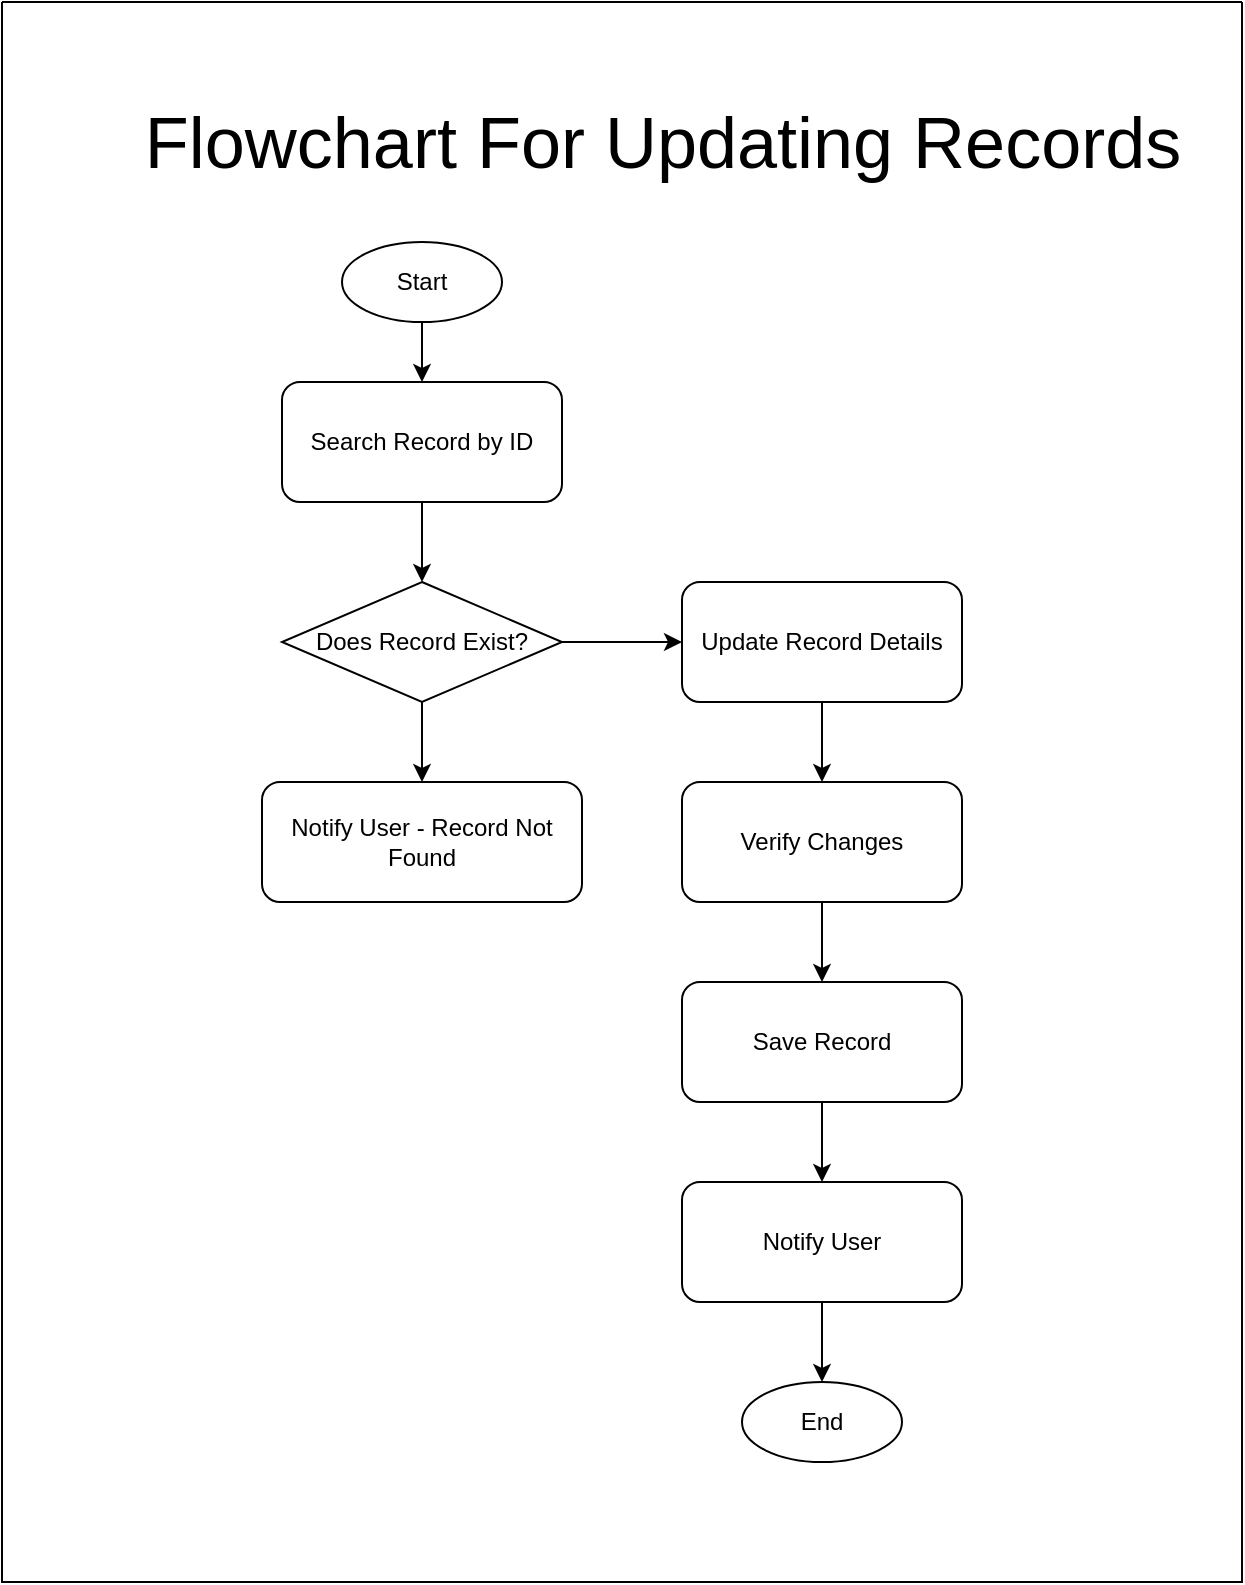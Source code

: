 <mxfile version="24.8.8">
  <diagram id="1" name="Update Record">
    <mxGraphModel dx="2670" dy="1982" grid="1" gridSize="10" guides="1" tooltips="1" connect="1" arrows="1" fold="1" page="1" pageScale="1" pageWidth="827" pageHeight="1169" math="0" shadow="0">
      <root>
        <mxCell id="0" />
        <mxCell id="1" parent="0" />
        <mxCell id="2" value="Start" style="ellipse;whiteSpace=wrap;html=1;aspect=fixed;" parent="1" vertex="1">
          <mxGeometry x="130" y="50" width="80" height="40" as="geometry" />
        </mxCell>
        <mxCell id="3" value="Search Record by ID" style="rounded=1;whiteSpace=wrap;html=1;" parent="1" vertex="1">
          <mxGeometry x="100" y="120" width="140" height="60" as="geometry" />
        </mxCell>
        <mxCell id="4" value="Does Record Exist?" style="rhombus;whiteSpace=wrap;html=1;" parent="1" vertex="1">
          <mxGeometry x="100" y="220" width="140" height="60" as="geometry" />
        </mxCell>
        <mxCell id="5" value="Update Record Details" style="rounded=1;whiteSpace=wrap;html=1;" parent="1" vertex="1">
          <mxGeometry x="300" y="220" width="140" height="60" as="geometry" />
        </mxCell>
        <mxCell id="6" value="Verify Changes" style="rounded=1;whiteSpace=wrap;html=1;" parent="1" vertex="1">
          <mxGeometry x="300" y="320" width="140" height="60" as="geometry" />
        </mxCell>
        <mxCell id="7" value="Save Record" style="rounded=1;whiteSpace=wrap;html=1;" parent="1" vertex="1">
          <mxGeometry x="300" y="420" width="140" height="60" as="geometry" />
        </mxCell>
        <mxCell id="8" value="Notify User" style="rounded=1;whiteSpace=wrap;html=1;" parent="1" vertex="1">
          <mxGeometry x="300" y="520" width="140" height="60" as="geometry" />
        </mxCell>
        <mxCell id="9" value="End" style="ellipse;whiteSpace=wrap;html=1;aspect=fixed;" parent="1" vertex="1">
          <mxGeometry x="330" y="620" width="80" height="40" as="geometry" />
        </mxCell>
        <mxCell id="10" value="Notify User - Record Not Found" style="rounded=1;whiteSpace=wrap;html=1;" parent="1" vertex="1">
          <mxGeometry x="90" y="320" width="160" height="60" as="geometry" />
        </mxCell>
        <mxCell id="11" parent="1" source="2" target="3" edge="1">
          <mxGeometry relative="1" as="geometry" />
        </mxCell>
        <mxCell id="12" parent="1" source="3" target="4" edge="1">
          <mxGeometry relative="1" as="geometry" />
        </mxCell>
        <mxCell id="13" parent="1" source="4" target="5" edge="1">
          <mxGeometry relative="1" as="geometry" />
        </mxCell>
        <mxCell id="14" parent="1" source="5" target="6" edge="1">
          <mxGeometry relative="1" as="geometry" />
        </mxCell>
        <mxCell id="15" parent="1" source="6" target="7" edge="1">
          <mxGeometry relative="1" as="geometry" />
        </mxCell>
        <mxCell id="16" parent="1" source="7" target="8" edge="1">
          <mxGeometry relative="1" as="geometry" />
        </mxCell>
        <mxCell id="17" parent="1" source="8" target="9" edge="1">
          <mxGeometry relative="1" as="geometry" />
        </mxCell>
        <mxCell id="18" parent="1" source="4" target="10" edge="1">
          <mxGeometry relative="1" as="geometry" />
        </mxCell>
        <mxCell id="PEs4e7Ik6pD5G6EU5pMc-18" value="&lt;font style=&quot;font-size: 36px;&quot;&gt;Flowchart For Updating Records&lt;/font&gt;" style="text;html=1;align=center;verticalAlign=middle;resizable=0;points=[];autosize=1;strokeColor=none;fillColor=none;" parent="1" vertex="1">
          <mxGeometry x="20" y="-30" width="540" height="60" as="geometry" />
        </mxCell>
        <mxCell id="2lcMBtSqoTHg35zr-Iyh-18" value="" style="swimlane;startSize=0;" vertex="1" parent="1">
          <mxGeometry x="-40" y="-70" width="620" height="790" as="geometry" />
        </mxCell>
      </root>
    </mxGraphModel>
  </diagram>
</mxfile>
